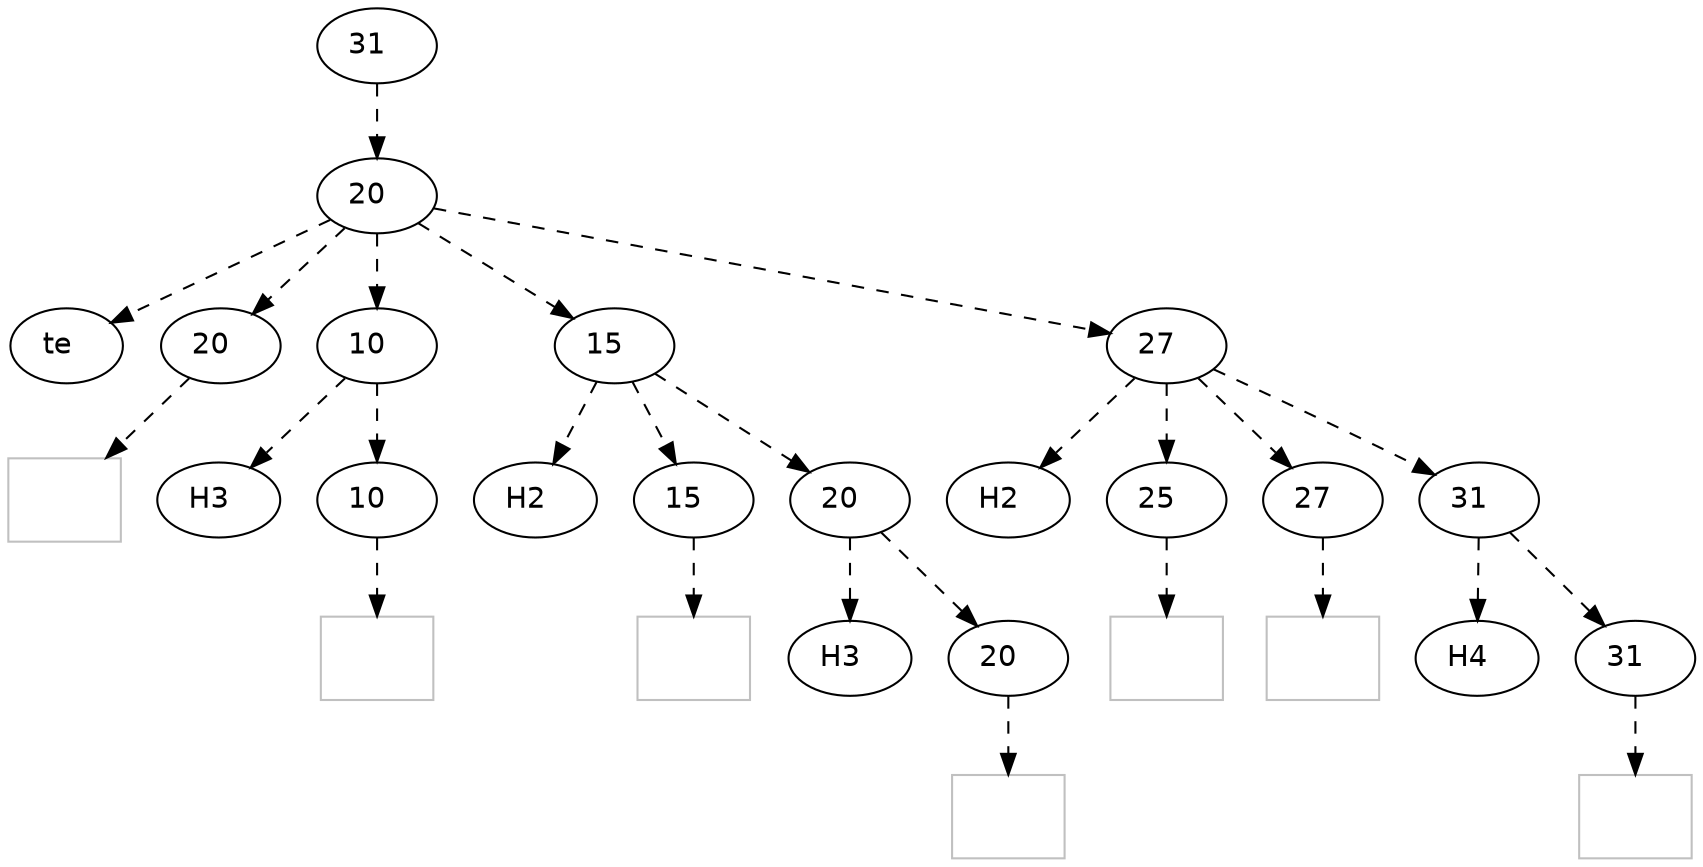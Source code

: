 digraph hierarchy {

node [fontname=Helvetica]
edge [style=dashed]

doc_0 [label="31  "]

doc_0 -> { section_1}
{rank=same; section_1}

section_1 [label="20  "]

section_1 -> { header_2 block_3 section_4 section_5 section_6}
{rank=same; header_2 block_3 section_4 section_5 section_6}

header_2 [label="te  "]
block_3 [label="20  "]
section_4 [label="10  "]
section_5 [label="15  "]
section_6 [label="27  "]


block_3 -> leaf_7
leaf_7  [color=Gray,shape=rectangle,fontname=Inconsolata,label="

"]section_4 -> { header_8 block_9}
{rank=same; header_8 block_9}

header_8 [label="H3  "]
block_9 [label="10  "]


block_9 -> leaf_10
leaf_10  [color=Gray,shape=rectangle,fontname=Inconsolata,label="

"]section_5 -> { header_11 block_12 section_13}
{rank=same; header_11 block_12 section_13}

header_11 [label="H2  "]
block_12 [label="15  "]
section_13 [label="20  "]


block_12 -> leaf_14
leaf_14  [color=Gray,shape=rectangle,fontname=Inconsolata,label="

"]section_13 -> { header_15 block_16}
{rank=same; header_15 block_16}

header_15 [label="H3  "]
block_16 [label="20  "]


block_16 -> leaf_17
leaf_17  [color=Gray,shape=rectangle,fontname=Inconsolata,label="

"]section_6 -> { header_18 block_19 block_20 section_21}
{rank=same; header_18 block_19 block_20 section_21}

header_18 [label="H2  "]
block_19 [label="25  "]
block_20 [label="27  "]
section_21 [label="31  "]


block_19 -> leaf_22
leaf_22  [color=Gray,shape=rectangle,fontname=Inconsolata,label="

"]
block_20 -> leaf_23
leaf_23  [color=Gray,shape=rectangle,fontname=Inconsolata,label="

"]section_21 -> { header_24 block_25}
{rank=same; header_24 block_25}

header_24 [label="H4  "]
block_25 [label="31  "]


block_25 -> leaf_26
leaf_26  [color=Gray,shape=rectangle,fontname=Inconsolata,label="

"]
}
